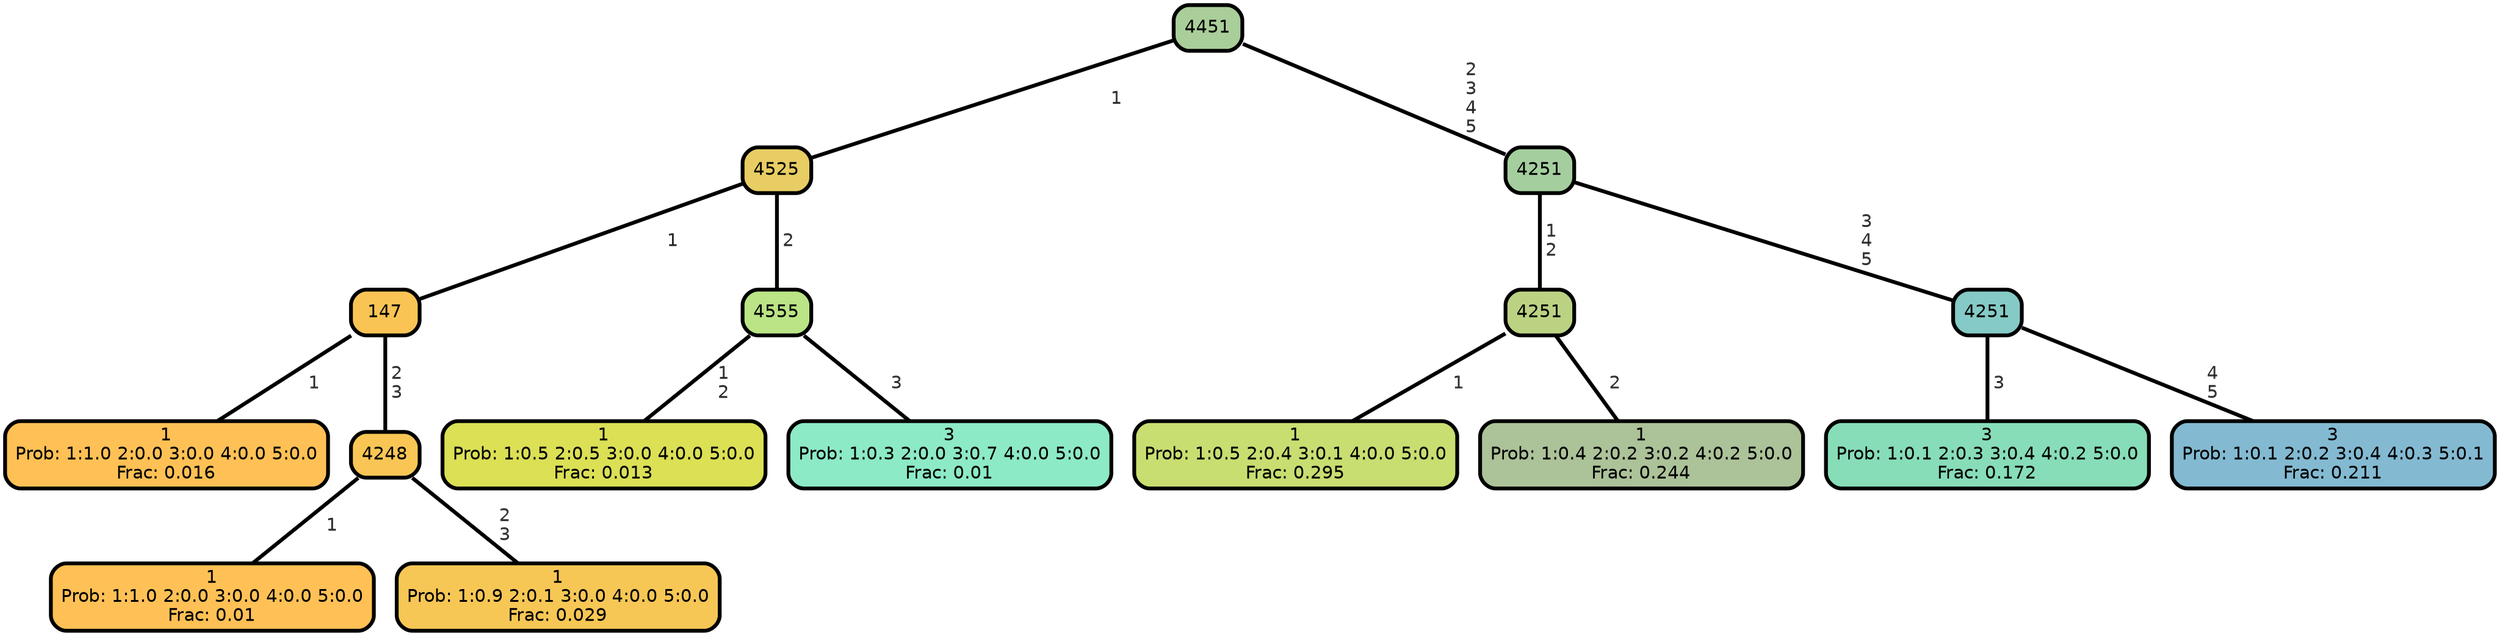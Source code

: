 graph Tree {
node [shape=box, style="filled, rounded",color="black",penwidth="3",fontcolor="black",                 fontname=helvetica] ;
graph [ranksep="0 equally", splines=straight,                 bgcolor=transparent, dpi=200] ;
edge [fontname=helvetica, fontweight=bold,fontcolor=grey14,color=black] ;
0 [label="1
Prob: 1:1.0 2:0.0 3:0.0 4:0.0 5:0.0
Frac: 0.016", fillcolor="#ffc155"] ;
1 [label="147", fillcolor="#fac455"] ;
2 [label="1
Prob: 1:1.0 2:0.0 3:0.0 4:0.0 5:0.0
Frac: 0.01", fillcolor="#ffc155"] ;
3 [label="4248", fillcolor="#f9c655"] ;
4 [label="1
Prob: 1:0.9 2:0.1 3:0.0 4:0.0 5:0.0
Frac: 0.029", fillcolor="#f7c755"] ;
5 [label="4525", fillcolor="#e7cd63"] ;
6 [label="1
Prob: 1:0.5 2:0.5 3:0.0 4:0.0 5:0.0
Frac: 0.013", fillcolor="#dbe055"] ;
7 [label="4555", fillcolor="#bae485"] ;
8 [label="3
Prob: 1:0.3 2:0.0 3:0.7 4:0.0 5:0.0
Frac: 0.01", fillcolor="#8deac6"] ;
9 [label="4451", fillcolor="#aace9a"] ;
10 [label="1
Prob: 1:0.5 2:0.4 3:0.1 4:0.0 5:0.0
Frac: 0.295", fillcolor="#c8de71"] ;
11 [label="4251", fillcolor="#bcd283"] ;
12 [label="1
Prob: 1:0.4 2:0.2 3:0.2 4:0.2 5:0.0
Frac: 0.244", fillcolor="#acc299"] ;
13 [label="4251", fillcolor="#a5ce9f"] ;
14 [label="3
Prob: 1:0.1 2:0.3 3:0.4 4:0.2 5:0.0
Frac: 0.172", fillcolor="#87ddb8"] ;
15 [label="4251", fillcolor="#85cac6"] ;
16 [label="3
Prob: 1:0.1 2:0.2 3:0.4 4:0.3 5:0.1
Frac: 0.211", fillcolor="#83bad2"] ;
1 -- 0 [label=" 1",penwidth=3] ;
1 -- 3 [label=" 2\n 3",penwidth=3] ;
3 -- 2 [label=" 1",penwidth=3] ;
3 -- 4 [label=" 2\n 3",penwidth=3] ;
5 -- 1 [label=" 1",penwidth=3] ;
5 -- 7 [label=" 2",penwidth=3] ;
7 -- 6 [label=" 1\n 2",penwidth=3] ;
7 -- 8 [label=" 3",penwidth=3] ;
9 -- 5 [label=" 1",penwidth=3] ;
9 -- 13 [label=" 2\n 3\n 4\n 5",penwidth=3] ;
11 -- 10 [label=" 1",penwidth=3] ;
11 -- 12 [label=" 2",penwidth=3] ;
13 -- 11 [label=" 1\n 2",penwidth=3] ;
13 -- 15 [label=" 3\n 4\n 5",penwidth=3] ;
15 -- 14 [label=" 3",penwidth=3] ;
15 -- 16 [label=" 4\n 5",penwidth=3] ;
{rank = same;}}